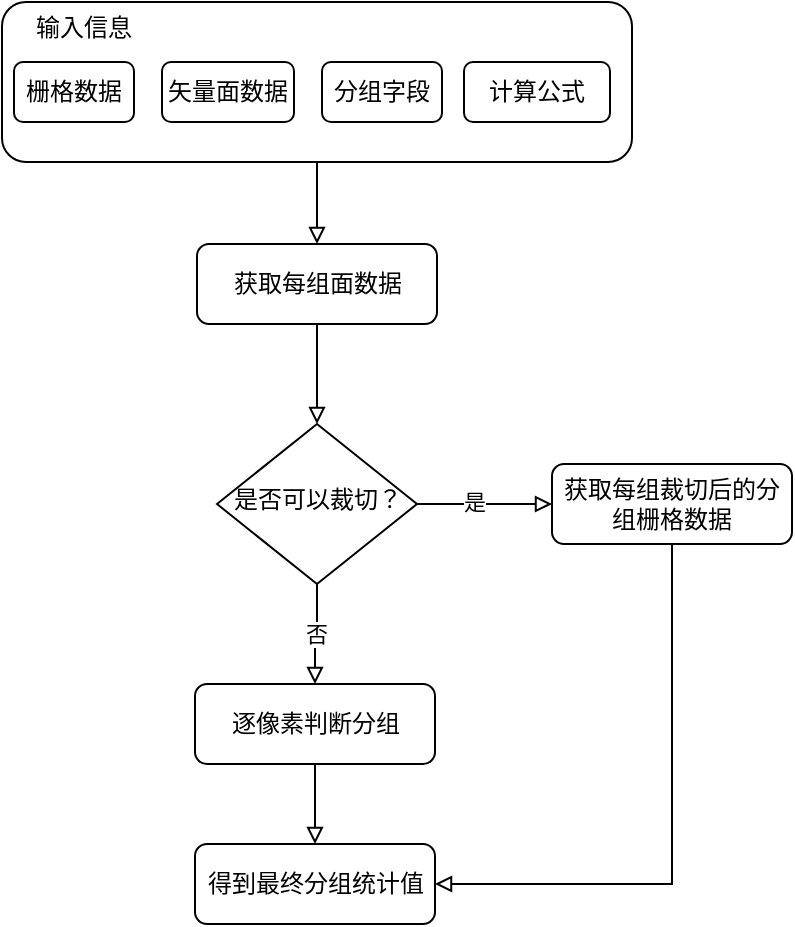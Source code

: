 <mxfile version="13.5.4" type="github">
  <diagram id="C5RBs43oDa-KdzZeNtuy" name="Page-1">
    <mxGraphModel dx="946" dy="565" grid="1" gridSize="10" guides="1" tooltips="1" connect="1" arrows="1" fold="1" page="1" pageScale="1" pageWidth="827" pageHeight="1169" math="0" shadow="0">
      <root>
        <mxCell id="WIyWlLk6GJQsqaUBKTNV-0" />
        <mxCell id="WIyWlLk6GJQsqaUBKTNV-1" parent="WIyWlLk6GJQsqaUBKTNV-0" />
        <mxCell id="a9RYdfEchkgYJ9C3gWiU-25" style="edgeStyle=orthogonalEdgeStyle;rounded=0;orthogonalLoop=1;jettySize=auto;html=1;exitX=0.5;exitY=1;exitDx=0;exitDy=0;entryX=0.5;entryY=0;entryDx=0;entryDy=0;endArrow=block;endFill=0;" edge="1" parent="WIyWlLk6GJQsqaUBKTNV-1" source="a9RYdfEchkgYJ9C3gWiU-0" target="a9RYdfEchkgYJ9C3gWiU-12">
          <mxGeometry relative="1" as="geometry" />
        </mxCell>
        <mxCell id="a9RYdfEchkgYJ9C3gWiU-0" value="" style="rounded=1;whiteSpace=wrap;html=1;fontSize=12;glass=0;strokeWidth=1;shadow=0;align=left;fillColor=none;" vertex="1" parent="WIyWlLk6GJQsqaUBKTNV-1">
          <mxGeometry x="125" y="49" width="315" height="80" as="geometry" />
        </mxCell>
        <mxCell id="a9RYdfEchkgYJ9C3gWiU-1" value="输入信息" style="text;html=1;strokeColor=none;fillColor=none;align=center;verticalAlign=middle;whiteSpace=wrap;rounded=0;" vertex="1" parent="WIyWlLk6GJQsqaUBKTNV-1">
          <mxGeometry x="131" y="52" width="70" height="20" as="geometry" />
        </mxCell>
        <mxCell id="a9RYdfEchkgYJ9C3gWiU-2" value="栅格数据" style="rounded=1;whiteSpace=wrap;html=1;" vertex="1" parent="WIyWlLk6GJQsqaUBKTNV-1">
          <mxGeometry x="131" y="79" width="60" height="30" as="geometry" />
        </mxCell>
        <mxCell id="a9RYdfEchkgYJ9C3gWiU-3" value="计算公式" style="rounded=1;whiteSpace=wrap;html=1;" vertex="1" parent="WIyWlLk6GJQsqaUBKTNV-1">
          <mxGeometry x="356" y="79" width="73" height="30" as="geometry" />
        </mxCell>
        <mxCell id="a9RYdfEchkgYJ9C3gWiU-4" value="矢量面数据" style="rounded=1;whiteSpace=wrap;html=1;" vertex="1" parent="WIyWlLk6GJQsqaUBKTNV-1">
          <mxGeometry x="205" y="79" width="66" height="30" as="geometry" />
        </mxCell>
        <mxCell id="a9RYdfEchkgYJ9C3gWiU-5" value="分组字段" style="rounded=1;whiteSpace=wrap;html=1;" vertex="1" parent="WIyWlLk6GJQsqaUBKTNV-1">
          <mxGeometry x="285" y="79" width="60" height="30" as="geometry" />
        </mxCell>
        <mxCell id="a9RYdfEchkgYJ9C3gWiU-24" style="edgeStyle=orthogonalEdgeStyle;rounded=0;orthogonalLoop=1;jettySize=auto;html=1;exitX=0.5;exitY=1;exitDx=0;exitDy=0;entryX=0.5;entryY=0;entryDx=0;entryDy=0;endArrow=block;endFill=0;" edge="1" parent="WIyWlLk6GJQsqaUBKTNV-1" source="a9RYdfEchkgYJ9C3gWiU-12" target="a9RYdfEchkgYJ9C3gWiU-15">
          <mxGeometry relative="1" as="geometry" />
        </mxCell>
        <mxCell id="a9RYdfEchkgYJ9C3gWiU-12" value="获取每组面数据" style="rounded=1;whiteSpace=wrap;html=1;fontSize=12;glass=0;strokeWidth=1;shadow=0;" vertex="1" parent="WIyWlLk6GJQsqaUBKTNV-1">
          <mxGeometry x="222.5" y="170" width="120" height="40" as="geometry" />
        </mxCell>
        <mxCell id="a9RYdfEchkgYJ9C3gWiU-17" style="edgeStyle=orthogonalEdgeStyle;rounded=0;orthogonalLoop=1;jettySize=auto;html=1;exitX=1;exitY=0.5;exitDx=0;exitDy=0;entryX=0;entryY=0.5;entryDx=0;entryDy=0;endArrow=block;endFill=0;" edge="1" parent="WIyWlLk6GJQsqaUBKTNV-1" source="a9RYdfEchkgYJ9C3gWiU-15" target="a9RYdfEchkgYJ9C3gWiU-16">
          <mxGeometry relative="1" as="geometry" />
        </mxCell>
        <mxCell id="a9RYdfEchkgYJ9C3gWiU-18" value="是" style="edgeLabel;html=1;align=center;verticalAlign=middle;resizable=0;points=[];" vertex="1" connectable="0" parent="a9RYdfEchkgYJ9C3gWiU-17">
          <mxGeometry x="-0.187" y="1" relative="1" as="geometry">
            <mxPoint x="1" as="offset" />
          </mxGeometry>
        </mxCell>
        <mxCell id="a9RYdfEchkgYJ9C3gWiU-20" value="否" style="edgeStyle=orthogonalEdgeStyle;rounded=0;orthogonalLoop=1;jettySize=auto;html=1;exitX=0.5;exitY=1;exitDx=0;exitDy=0;entryX=0.5;entryY=0;entryDx=0;entryDy=0;endArrow=block;endFill=0;" edge="1" parent="WIyWlLk6GJQsqaUBKTNV-1" source="a9RYdfEchkgYJ9C3gWiU-15" target="a9RYdfEchkgYJ9C3gWiU-19">
          <mxGeometry relative="1" as="geometry" />
        </mxCell>
        <mxCell id="a9RYdfEchkgYJ9C3gWiU-15" value="是否可以裁切？" style="rhombus;whiteSpace=wrap;html=1;shadow=0;fontFamily=Helvetica;fontSize=12;align=center;strokeWidth=1;spacing=6;spacingTop=-4;" vertex="1" parent="WIyWlLk6GJQsqaUBKTNV-1">
          <mxGeometry x="232.5" y="260" width="100" height="80" as="geometry" />
        </mxCell>
        <mxCell id="a9RYdfEchkgYJ9C3gWiU-23" style="edgeStyle=orthogonalEdgeStyle;rounded=0;orthogonalLoop=1;jettySize=auto;html=1;exitX=0.5;exitY=1;exitDx=0;exitDy=0;entryX=1;entryY=0.5;entryDx=0;entryDy=0;endArrow=block;endFill=0;" edge="1" parent="WIyWlLk6GJQsqaUBKTNV-1" source="a9RYdfEchkgYJ9C3gWiU-16" target="a9RYdfEchkgYJ9C3gWiU-21">
          <mxGeometry relative="1" as="geometry" />
        </mxCell>
        <mxCell id="a9RYdfEchkgYJ9C3gWiU-16" value="获取每组裁切后的分组栅格数据" style="rounded=1;whiteSpace=wrap;html=1;fontSize=12;glass=0;strokeWidth=1;shadow=0;" vertex="1" parent="WIyWlLk6GJQsqaUBKTNV-1">
          <mxGeometry x="400" y="280" width="120" height="40" as="geometry" />
        </mxCell>
        <mxCell id="a9RYdfEchkgYJ9C3gWiU-22" style="edgeStyle=orthogonalEdgeStyle;rounded=0;orthogonalLoop=1;jettySize=auto;html=1;exitX=0.5;exitY=1;exitDx=0;exitDy=0;entryX=0.5;entryY=0;entryDx=0;entryDy=0;endArrow=block;endFill=0;" edge="1" parent="WIyWlLk6GJQsqaUBKTNV-1" source="a9RYdfEchkgYJ9C3gWiU-19" target="a9RYdfEchkgYJ9C3gWiU-21">
          <mxGeometry relative="1" as="geometry" />
        </mxCell>
        <mxCell id="a9RYdfEchkgYJ9C3gWiU-19" value="逐像素判断分组" style="rounded=1;whiteSpace=wrap;html=1;fontSize=12;glass=0;strokeWidth=1;shadow=0;" vertex="1" parent="WIyWlLk6GJQsqaUBKTNV-1">
          <mxGeometry x="221.5" y="390" width="120" height="40" as="geometry" />
        </mxCell>
        <mxCell id="a9RYdfEchkgYJ9C3gWiU-21" value="得到最终分组统计值" style="rounded=1;whiteSpace=wrap;html=1;fontSize=12;glass=0;strokeWidth=1;shadow=0;" vertex="1" parent="WIyWlLk6GJQsqaUBKTNV-1">
          <mxGeometry x="221.5" y="470" width="120" height="40" as="geometry" />
        </mxCell>
      </root>
    </mxGraphModel>
  </diagram>
</mxfile>
